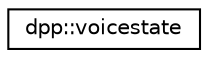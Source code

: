 digraph "Graphical Class Hierarchy"
{
 // INTERACTIVE_SVG=YES
  edge [fontname="Helvetica",fontsize="10",labelfontname="Helvetica",labelfontsize="10"];
  node [fontname="Helvetica",fontsize="10",shape=record];
  rankdir="LR";
  Node1 [label="dpp::voicestate",height=0.2,width=0.4,color="black", fillcolor="white", style="filled",URL="$classdpp_1_1voicestate.html",tooltip="Represents the voice state of a user on a guild These are stored in the dpp::guild object..."];
}
